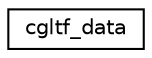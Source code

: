 digraph "Graphical Class Hierarchy"
{
 // LATEX_PDF_SIZE
  edge [fontname="Helvetica",fontsize="10",labelfontname="Helvetica",labelfontsize="10"];
  node [fontname="Helvetica",fontsize="10",shape=record];
  rankdir="LR";
  Node0 [label="cgltf_data",height=0.2,width=0.4,color="black", fillcolor="white", style="filled",URL="$structcgltf__data.html",tooltip=" "];
}
